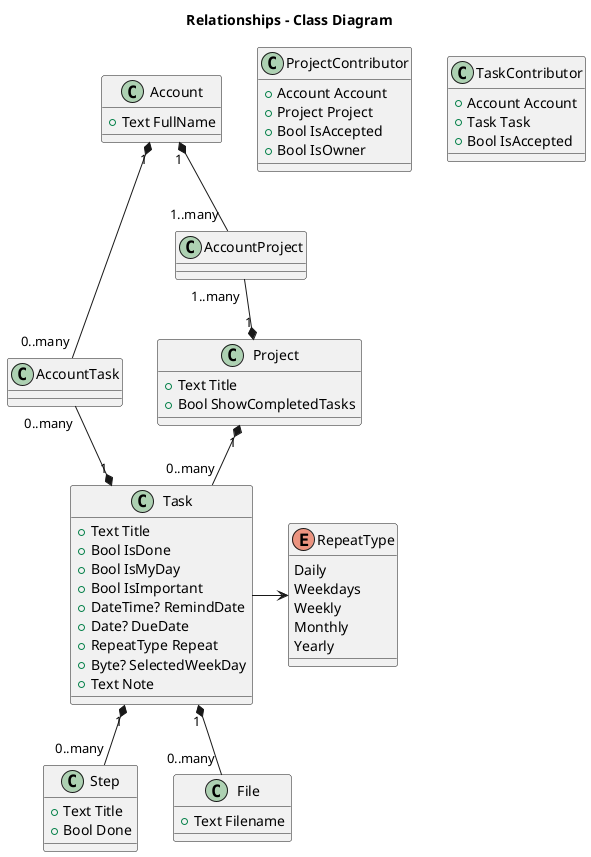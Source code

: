 @startuml
title Relationships - Class Diagram

class Account {
    +Text FullName    
}

class Project {
    +Text Title
    +Bool ShowCompletedTasks
}

class ProjectContributor {
    +Account Account
    +Project Project
    +Bool IsAccepted
    +Bool IsOwner
}

class TaskContributor {
    +Account Account
    +Task Task
    +Bool IsAccepted
}


class Task {
    +Text Title
    +Bool IsDone
    +Bool IsMyDay
    +Bool IsImportant
    +DateTime? RemindDate
    +Date? DueDate
    +RepeatType Repeat
    +Byte? SelectedWeekDay
    +Text Note
}

class Step {
    +Text Title
    +Bool Done
}

class File {
    +Text Filename
}

enum RepeatType{
    Daily
    Weekdays
    Weekly
    Monthly
    Yearly
}

Account "1" *-down- "1..many" AccountProject
Project "1" *-up- "1..many" AccountProject

Account "1" *-down- "0..many" AccountTask
Task    "1" *-up- "0..many" AccountTask

Project "1" *-down- "0..many" Task

Task "1" *-down- "0..many" File
Task "1" *-down- "0..many" Step
Task -> RepeatType

@enduml
